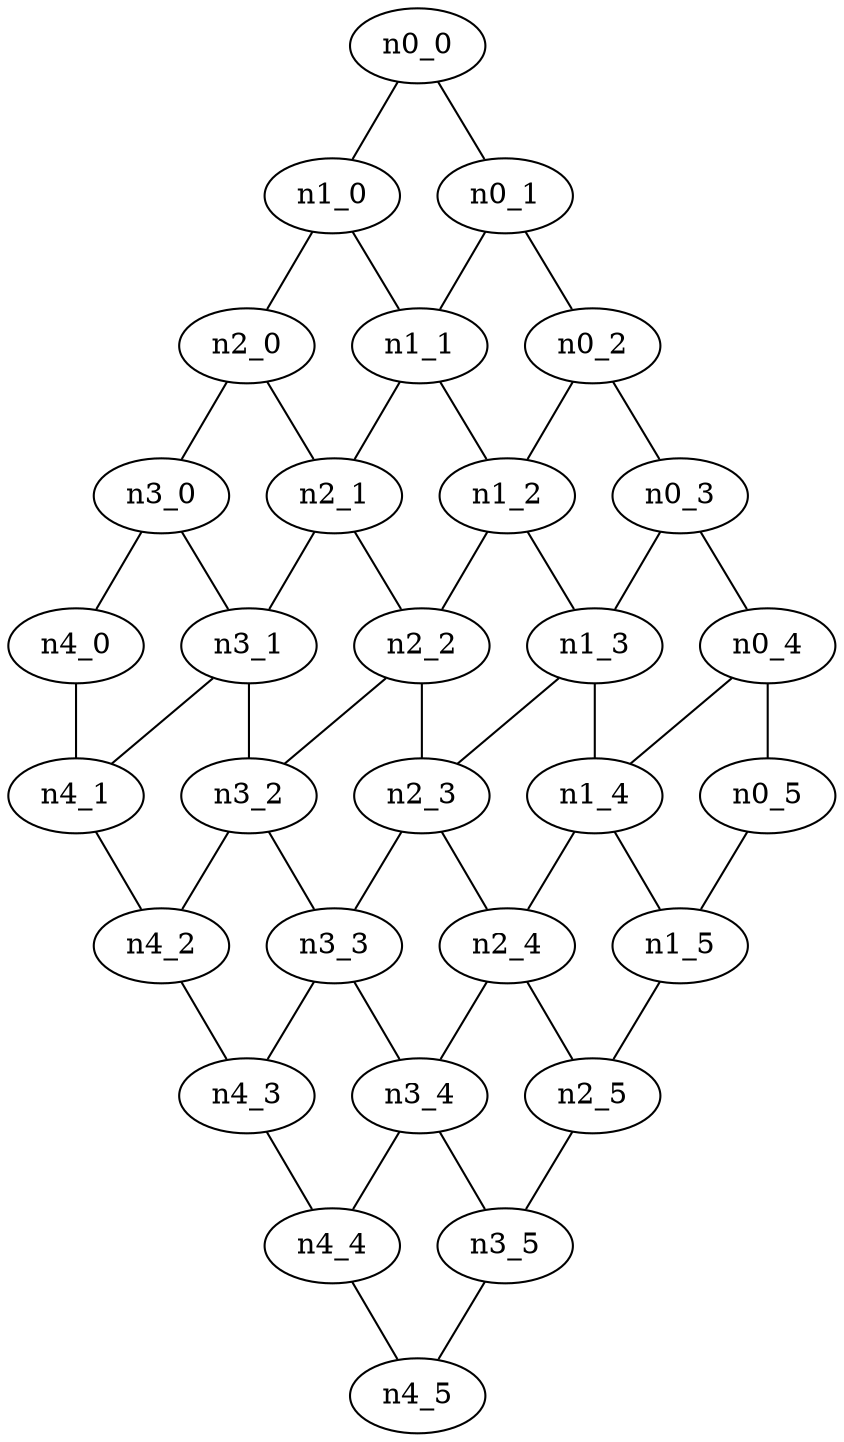 graph G {
    "n2_4" -- "n3_4";
    "n2_3" -- "n3_3";
    "n4_1" -- "n4_2";
    "n2_0" -- "n2_1";
    "n0_4" -- "n0_5";
    "n2_2" -- "n3_2";
    "n2_2" -- "n2_3";
    "n4_2" -- "n4_3";
    "n1_4" -- "n1_5";
    "n1_0" -- "n1_1";
    "n1_5" -- "n2_5";
    "n4_3" -- "n4_4";
    "n2_1" -- "n3_1";
    "n3_3" -- "n3_4";
    "n3_5" -- "n4_5";
    "n1_3" -- "n1_4";
    "n1_1" -- "n2_1";
    "n0_2" -- "n1_2";
    "n3_2" -- "n3_3";
    "n0_1" -- "n0_2";
    "n3_2" -- "n4_2";
    "n0_3" -- "n1_3";
    "n2_3" -- "n2_4";
    "n0_2" -- "n0_3";
    "n1_0" -- "n2_0";
    "n0_1" -- "n1_1";
    "n0_4" -- "n1_4";
    "n1_3" -- "n2_3";
    "n4_0" -- "n4_1";
    "n1_2" -- "n2_2";
    "n0_0" -- "n0_1";
    "n2_5" -- "n3_5";
    "n2_1" -- "n2_2";
    "n1_1" -- "n1_2";
    "n3_3" -- "n4_3";
    "n3_4" -- "n3_5";
    "n2_4" -- "n2_5";
    "n1_4" -- "n2_4";
    "n4_4" -- "n4_5";
    "n3_0" -- "n3_1";
    "n3_1" -- "n3_2";
    "n0_0" -- "n1_0";
    "n3_0" -- "n4_0";
    "n2_0" -- "n3_0";
    "n3_1" -- "n4_1";
    "n3_4" -- "n4_4";
    "n0_5" -- "n1_5";
    "n1_2" -- "n1_3";
    "n0_3" -- "n0_4";
}
